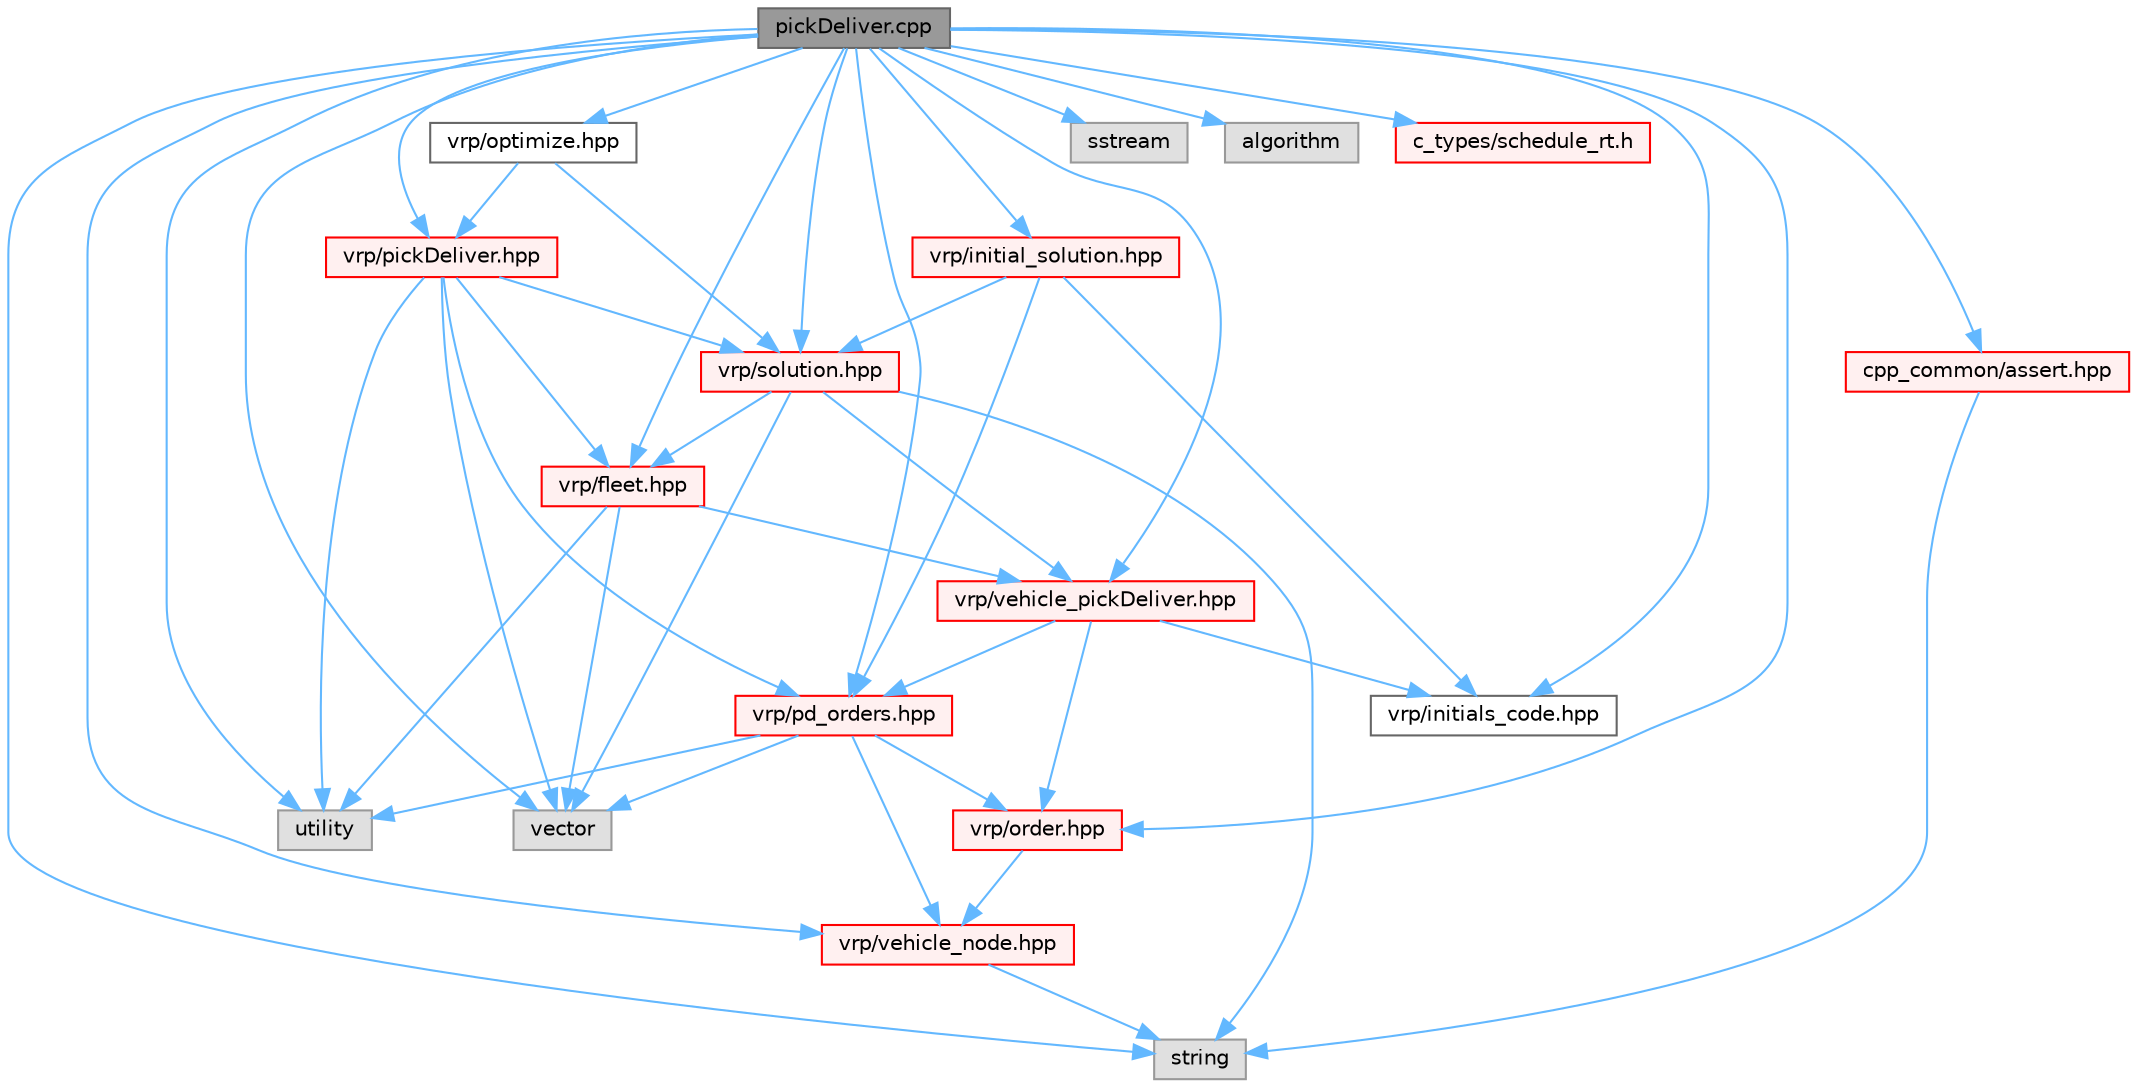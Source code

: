 digraph "pickDeliver.cpp"
{
 // LATEX_PDF_SIZE
  bgcolor="transparent";
  edge [fontname=Helvetica,fontsize=10,labelfontname=Helvetica,labelfontsize=10];
  node [fontname=Helvetica,fontsize=10,shape=box,height=0.2,width=0.4];
  Node1 [id="Node000001",label="pickDeliver.cpp",height=0.2,width=0.4,color="gray40", fillcolor="grey60", style="filled", fontcolor="black",tooltip=" "];
  Node1 -> Node2 [id="edge1_Node000001_Node000002",color="steelblue1",style="solid",tooltip=" "];
  Node2 [id="Node000002",label="vrp/pickDeliver.hpp",height=0.2,width=0.4,color="red", fillcolor="#FFF0F0", style="filled",URL="$pickDeliver_8hpp.html",tooltip=" "];
  Node2 -> Node3 [id="edge2_Node000002_Node000003",color="steelblue1",style="solid",tooltip=" "];
  Node3 [id="Node000003",label="vector",height=0.2,width=0.4,color="grey60", fillcolor="#E0E0E0", style="filled",tooltip=" "];
  Node2 -> Node5 [id="edge3_Node000002_Node000005",color="steelblue1",style="solid",tooltip=" "];
  Node5 [id="Node000005",label="utility",height=0.2,width=0.4,color="grey60", fillcolor="#E0E0E0", style="filled",tooltip=" "];
  Node2 -> Node17 [id="edge4_Node000002_Node000017",color="steelblue1",style="solid",tooltip=" "];
  Node17 [id="Node000017",label="vrp/fleet.hpp",height=0.2,width=0.4,color="red", fillcolor="#FFF0F0", style="filled",URL="$fleet_8hpp.html",tooltip=" "];
  Node17 -> Node3 [id="edge5_Node000017_Node000003",color="steelblue1",style="solid",tooltip=" "];
  Node17 -> Node5 [id="edge6_Node000017_Node000005",color="steelblue1",style="solid",tooltip=" "];
  Node17 -> Node24 [id="edge7_Node000017_Node000024",color="steelblue1",style="solid",tooltip=" "];
  Node24 [id="Node000024",label="vrp/vehicle_pickDeliver.hpp",height=0.2,width=0.4,color="red", fillcolor="#FFF0F0", style="filled",URL="$vehicle__pickDeliver_8hpp.html",tooltip=" "];
  Node24 -> Node25 [id="edge8_Node000024_Node000025",color="steelblue1",style="solid",tooltip=" "];
  Node25 [id="Node000025",label="vrp/order.hpp",height=0.2,width=0.4,color="red", fillcolor="#FFF0F0", style="filled",URL="$order_8hpp.html",tooltip=" "];
  Node25 -> Node28 [id="edge9_Node000025_Node000028",color="steelblue1",style="solid",tooltip=" "];
  Node28 [id="Node000028",label="vrp/vehicle_node.hpp",height=0.2,width=0.4,color="red", fillcolor="#FFF0F0", style="filled",URL="$vehicle__node_8hpp.html",tooltip=" "];
  Node28 -> Node11 [id="edge10_Node000028_Node000011",color="steelblue1",style="solid",tooltip=" "];
  Node11 [id="Node000011",label="string",height=0.2,width=0.4,color="grey60", fillcolor="#E0E0E0", style="filled",tooltip=" "];
  Node24 -> Node33 [id="edge11_Node000024_Node000033",color="steelblue1",style="solid",tooltip=" "];
  Node33 [id="Node000033",label="vrp/pd_orders.hpp",height=0.2,width=0.4,color="red", fillcolor="#FFF0F0", style="filled",URL="$pd__orders_8hpp.html",tooltip=" "];
  Node33 -> Node3 [id="edge12_Node000033_Node000003",color="steelblue1",style="solid",tooltip=" "];
  Node33 -> Node5 [id="edge13_Node000033_Node000005",color="steelblue1",style="solid",tooltip=" "];
  Node33 -> Node25 [id="edge14_Node000033_Node000025",color="steelblue1",style="solid",tooltip=" "];
  Node33 -> Node28 [id="edge15_Node000033_Node000028",color="steelblue1",style="solid",tooltip=" "];
  Node24 -> Node13 [id="edge16_Node000024_Node000013",color="steelblue1",style="solid",tooltip=" "];
  Node13 [id="Node000013",label="vrp/initials_code.hpp",height=0.2,width=0.4,color="grey40", fillcolor="white", style="filled",URL="$initials__code_8hpp.html",tooltip=" "];
  Node2 -> Node33 [id="edge17_Node000002_Node000033",color="steelblue1",style="solid",tooltip=" "];
  Node2 -> Node37 [id="edge18_Node000002_Node000037",color="steelblue1",style="solid",tooltip=" "];
  Node37 [id="Node000037",label="vrp/solution.hpp",height=0.2,width=0.4,color="red", fillcolor="#FFF0F0", style="filled",URL="$solution_8hpp.html",tooltip=" "];
  Node37 -> Node11 [id="edge19_Node000037_Node000011",color="steelblue1",style="solid",tooltip=" "];
  Node37 -> Node3 [id="edge20_Node000037_Node000003",color="steelblue1",style="solid",tooltip=" "];
  Node37 -> Node24 [id="edge21_Node000037_Node000024",color="steelblue1",style="solid",tooltip=" "];
  Node37 -> Node17 [id="edge22_Node000037_Node000017",color="steelblue1",style="solid",tooltip=" "];
  Node1 -> Node12 [id="edge23_Node000001_Node000012",color="steelblue1",style="solid",tooltip=" "];
  Node12 [id="Node000012",label="sstream",height=0.2,width=0.4,color="grey60", fillcolor="#E0E0E0", style="filled",tooltip=" "];
  Node1 -> Node11 [id="edge24_Node000001_Node000011",color="steelblue1",style="solid",tooltip=" "];
  Node1 -> Node3 [id="edge25_Node000001_Node000003",color="steelblue1",style="solid",tooltip=" "];
  Node1 -> Node21 [id="edge26_Node000001_Node000021",color="steelblue1",style="solid",tooltip=" "];
  Node21 [id="Node000021",label="algorithm",height=0.2,width=0.4,color="grey60", fillcolor="#E0E0E0", style="filled",tooltip=" "];
  Node1 -> Node5 [id="edge27_Node000001_Node000005",color="steelblue1",style="solid",tooltip=" "];
  Node1 -> Node38 [id="edge28_Node000001_Node000038",color="steelblue1",style="solid",tooltip=" "];
  Node38 [id="Node000038",label="c_types/schedule_rt.h",height=0.2,width=0.4,color="red", fillcolor="#FFF0F0", style="filled",URL="$schedule__rt_8h.html",tooltip=" "];
  Node1 -> Node30 [id="edge29_Node000001_Node000030",color="steelblue1",style="solid",tooltip=" "];
  Node30 [id="Node000030",label="cpp_common/assert.hpp",height=0.2,width=0.4,color="red", fillcolor="#FFF0F0", style="filled",URL="$assert_8hpp.html",tooltip="Assertions Handling."];
  Node30 -> Node11 [id="edge30_Node000030_Node000011",color="steelblue1",style="solid",tooltip=" "];
  Node1 -> Node13 [id="edge31_Node000001_Node000013",color="steelblue1",style="solid",tooltip=" "];
  Node1 -> Node28 [id="edge32_Node000001_Node000028",color="steelblue1",style="solid",tooltip=" "];
  Node1 -> Node24 [id="edge33_Node000001_Node000024",color="steelblue1",style="solid",tooltip=" "];
  Node1 -> Node25 [id="edge34_Node000001_Node000025",color="steelblue1",style="solid",tooltip=" "];
  Node1 -> Node33 [id="edge35_Node000001_Node000033",color="steelblue1",style="solid",tooltip=" "];
  Node1 -> Node17 [id="edge36_Node000001_Node000017",color="steelblue1",style="solid",tooltip=" "];
  Node1 -> Node37 [id="edge37_Node000001_Node000037",color="steelblue1",style="solid",tooltip=" "];
  Node1 -> Node40 [id="edge38_Node000001_Node000040",color="steelblue1",style="solid",tooltip=" "];
  Node40 [id="Node000040",label="vrp/initial_solution.hpp",height=0.2,width=0.4,color="red", fillcolor="#FFF0F0", style="filled",URL="$initial__solution_8hpp.html",tooltip=" "];
  Node40 -> Node33 [id="edge39_Node000040_Node000033",color="steelblue1",style="solid",tooltip=" "];
  Node40 -> Node37 [id="edge40_Node000040_Node000037",color="steelblue1",style="solid",tooltip=" "];
  Node40 -> Node13 [id="edge41_Node000040_Node000013",color="steelblue1",style="solid",tooltip=" "];
  Node1 -> Node41 [id="edge42_Node000001_Node000041",color="steelblue1",style="solid",tooltip=" "];
  Node41 [id="Node000041",label="vrp/optimize.hpp",height=0.2,width=0.4,color="grey40", fillcolor="white", style="filled",URL="$optimize_8hpp.html",tooltip=" "];
  Node41 -> Node37 [id="edge43_Node000041_Node000037",color="steelblue1",style="solid",tooltip=" "];
  Node41 -> Node2 [id="edge44_Node000041_Node000002",color="steelblue1",style="solid",tooltip=" "];
}

